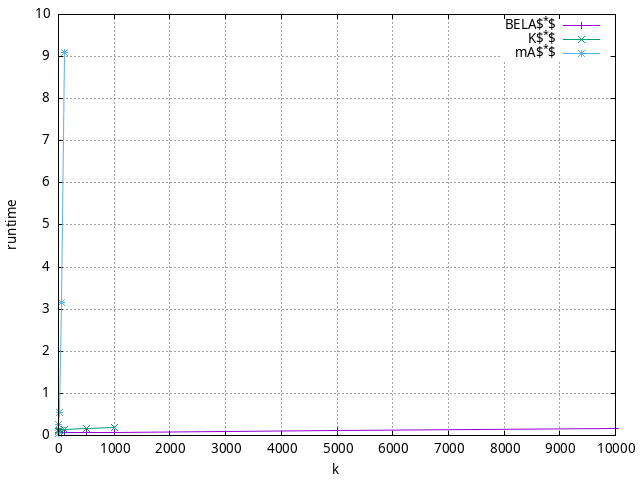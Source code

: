 #!/usr/bin/gnuplot
# -*- coding: utf-8 -*-
#
# results/maps/octile/35/random512-35.heuristic.octile.runtime.gnuplot
#
# Started on 04/02/2024 19:57:25
# Author: Carlos Linares López
set grid
set xlabel "k"
set ylabel "runtime"

set terminal png enhanced font "Ariel,10"
set output 'random512-35.heuristic.octile.runtime.png'

plot "-" title "BELA$^*$"      with linesp, "-" title "K$^*$"      with linesp, "-" title "mA$^*$"      with linesp

	1 0.066215305
	5 0.067395067
	10 0.067367628
	50 0.068609628
	100 0.06894288
	500 0.072364621
	1000 0.073862389
	5000 0.11951838399999999
	10000 0.16901075
end
	1 0.10340054999999998
	5 0.11297045200000001
	10 0.11233775099999999
	50 0.12279275
	100 0.13103637999999998
	500 0.15843856
	1000 0.20129771999999996
end
	1 0.05886678699999999
	5 0.25970999999999994
	10 0.53951456
	50 3.1707999000000004
	100 9.089210000000001
end
